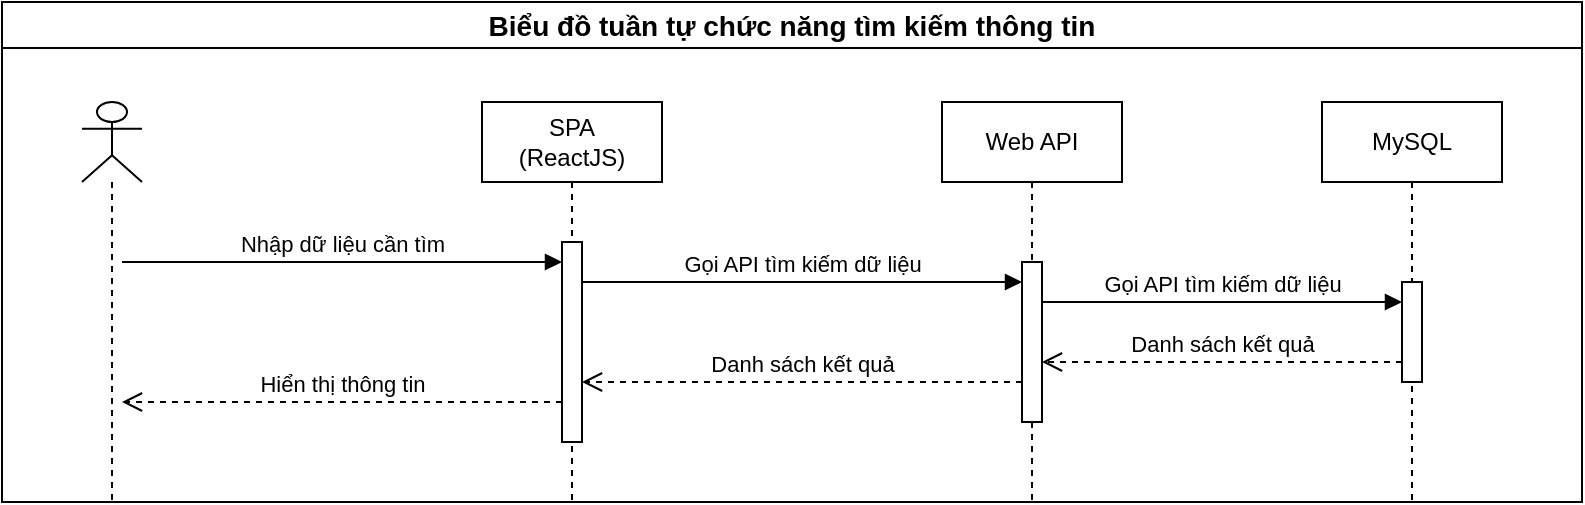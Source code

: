 <mxfile version="27.0.3">
  <diagram name="Page-1" id="KqU9gGnZR2WyMmD7t_Au">
    <mxGraphModel dx="1182" dy="662" grid="1" gridSize="10" guides="1" tooltips="1" connect="1" arrows="1" fold="1" page="1" pageScale="1" pageWidth="850" pageHeight="1100" math="0" shadow="0">
      <root>
        <mxCell id="0" />
        <mxCell id="1" parent="0" />
        <mxCell id="Db8lhAjHpGJ3QMkJQp8O-3" value="Biểu đồ tuần tự chức năng tìm kiếm thông tin" style="swimlane;whiteSpace=wrap;html=1;startSize=23;fontSize=14;" vertex="1" parent="1">
          <mxGeometry x="270" y="310" width="790" height="250" as="geometry" />
        </mxCell>
        <mxCell id="Db8lhAjHpGJ3QMkJQp8O-12" value="" style="shape=umlLifeline;perimeter=lifelinePerimeter;whiteSpace=wrap;html=1;container=1;dropTarget=0;collapsible=0;recursiveResize=0;outlineConnect=0;portConstraint=eastwest;newEdgeStyle={&quot;curved&quot;:0,&quot;rounded&quot;:0};participant=umlActor;" vertex="1" parent="Db8lhAjHpGJ3QMkJQp8O-3">
          <mxGeometry x="40" y="50" width="30" height="200" as="geometry" />
        </mxCell>
        <mxCell id="Db8lhAjHpGJ3QMkJQp8O-13" value="SPA&lt;br&gt;(ReactJS)" style="shape=umlLifeline;perimeter=lifelinePerimeter;whiteSpace=wrap;html=1;container=1;dropTarget=0;collapsible=0;recursiveResize=0;outlineConnect=0;portConstraint=eastwest;newEdgeStyle={&quot;curved&quot;:0,&quot;rounded&quot;:0};" vertex="1" parent="Db8lhAjHpGJ3QMkJQp8O-3">
          <mxGeometry x="240" y="50" width="90" height="200" as="geometry" />
        </mxCell>
        <mxCell id="Db8lhAjHpGJ3QMkJQp8O-16" value="" style="html=1;points=[[0,0,0,0,5],[0,1,0,0,-5],[1,0,0,0,5],[1,1,0,0,-5]];perimeter=orthogonalPerimeter;outlineConnect=0;targetShapes=umlLifeline;portConstraint=eastwest;newEdgeStyle={&quot;curved&quot;:0,&quot;rounded&quot;:0};" vertex="1" parent="Db8lhAjHpGJ3QMkJQp8O-13">
          <mxGeometry x="40" y="70" width="10" height="100" as="geometry" />
        </mxCell>
        <mxCell id="Db8lhAjHpGJ3QMkJQp8O-14" value="Web API" style="shape=umlLifeline;perimeter=lifelinePerimeter;whiteSpace=wrap;html=1;container=1;dropTarget=0;collapsible=0;recursiveResize=0;outlineConnect=0;portConstraint=eastwest;newEdgeStyle={&quot;curved&quot;:0,&quot;rounded&quot;:0};" vertex="1" parent="Db8lhAjHpGJ3QMkJQp8O-3">
          <mxGeometry x="470" y="50" width="90" height="200" as="geometry" />
        </mxCell>
        <mxCell id="Db8lhAjHpGJ3QMkJQp8O-21" value="&lt;span style=&quot;color: rgba(0, 0, 0, 0); font-family: monospace; font-size: 0px; text-align: start;&quot;&gt;%3CmxGraphModel%3E%3Croot%3E%3CmxCell%20id%3D%220%22%2F%3E%3CmxCell%20id%3D%221%22%20parent%3D%220%22%2F%3E%3CmxCell%20id%3D%222%22%20value%3D%22G%E1%BB%8Di%20API%20t%C3%ACm%20ki%E1%BA%BFm%20d%E1%BB%AF%20li%E1%BB%87u%22%20style%3D%22html%3D1%3BverticalAlign%3Dbottom%3BendArrow%3Dblock%3Bcurved%3D0%3Brounded%3D0%3B%22%20edge%3D%221%22%20parent%3D%221%22%3E%3CmxGeometry%20width%3D%2280%22%20relative%3D%221%22%20as%3D%22geometry%22%3E%3CmxPoint%20x%3D%22360%22%20y%3D%22730%22%20as%3D%22sourcePoint%22%2F%3E%3CmxPoint%20x%3D%22580%22%20y%3D%22730%22%20as%3D%22targetPoint%22%2F%3E%3C%2FmxGeometry%3E%3C%2FmxCell%3E%3C%2Froot%3E%3C%2FmxGraphModel%3E&lt;/span&gt;" style="html=1;points=[[0,0,0,0,5],[0,1,0,0,-5],[1,0,0,0,5],[1,1,0,0,-5]];perimeter=orthogonalPerimeter;outlineConnect=0;targetShapes=umlLifeline;portConstraint=eastwest;newEdgeStyle={&quot;curved&quot;:0,&quot;rounded&quot;:0};" vertex="1" parent="Db8lhAjHpGJ3QMkJQp8O-14">
          <mxGeometry x="40" y="80" width="10" height="80" as="geometry" />
        </mxCell>
        <mxCell id="Db8lhAjHpGJ3QMkJQp8O-15" value="MySQL" style="shape=umlLifeline;perimeter=lifelinePerimeter;whiteSpace=wrap;html=1;container=1;dropTarget=0;collapsible=0;recursiveResize=0;outlineConnect=0;portConstraint=eastwest;newEdgeStyle={&quot;curved&quot;:0,&quot;rounded&quot;:0};" vertex="1" parent="Db8lhAjHpGJ3QMkJQp8O-3">
          <mxGeometry x="660" y="50" width="90" height="200" as="geometry" />
        </mxCell>
        <mxCell id="Db8lhAjHpGJ3QMkJQp8O-25" value="" style="html=1;points=[[0,0,0,0,5],[0,1,0,0,-5],[1,0,0,0,5],[1,1,0,0,-5]];perimeter=orthogonalPerimeter;outlineConnect=0;targetShapes=umlLifeline;portConstraint=eastwest;newEdgeStyle={&quot;curved&quot;:0,&quot;rounded&quot;:0};" vertex="1" parent="Db8lhAjHpGJ3QMkJQp8O-15">
          <mxGeometry x="40" y="90" width="10" height="50" as="geometry" />
        </mxCell>
        <mxCell id="Db8lhAjHpGJ3QMkJQp8O-19" value="Nhập dữ liệu cần tìm" style="html=1;verticalAlign=bottom;endArrow=block;curved=0;rounded=0;" edge="1" parent="Db8lhAjHpGJ3QMkJQp8O-3">
          <mxGeometry width="80" relative="1" as="geometry">
            <mxPoint x="60" y="130" as="sourcePoint" />
            <mxPoint x="280" y="130" as="targetPoint" />
          </mxGeometry>
        </mxCell>
        <mxCell id="Db8lhAjHpGJ3QMkJQp8O-20" value="Gọi API tìm kiếm dữ liệu" style="html=1;verticalAlign=bottom;endArrow=block;curved=0;rounded=0;" edge="1" parent="Db8lhAjHpGJ3QMkJQp8O-3">
          <mxGeometry width="80" relative="1" as="geometry">
            <mxPoint x="290" y="140" as="sourcePoint" />
            <mxPoint x="510" y="140" as="targetPoint" />
          </mxGeometry>
        </mxCell>
        <mxCell id="Db8lhAjHpGJ3QMkJQp8O-22" value="Gọi API tìm kiếm dữ liệu" style="html=1;verticalAlign=bottom;endArrow=block;curved=0;rounded=0;" edge="1" parent="Db8lhAjHpGJ3QMkJQp8O-3" target="Db8lhAjHpGJ3QMkJQp8O-25">
          <mxGeometry width="80" relative="1" as="geometry">
            <mxPoint x="520" y="150" as="sourcePoint" />
            <mxPoint x="680" y="150" as="targetPoint" />
          </mxGeometry>
        </mxCell>
        <mxCell id="Db8lhAjHpGJ3QMkJQp8O-27" value="Danh sách kết quả" style="html=1;verticalAlign=bottom;endArrow=open;dashed=1;endSize=8;curved=0;rounded=0;" edge="1" parent="Db8lhAjHpGJ3QMkJQp8O-3">
          <mxGeometry relative="1" as="geometry">
            <mxPoint x="700" y="180" as="sourcePoint" />
            <mxPoint x="520" y="180" as="targetPoint" />
          </mxGeometry>
        </mxCell>
        <mxCell id="Db8lhAjHpGJ3QMkJQp8O-28" value="Danh sách kết quả" style="html=1;verticalAlign=bottom;endArrow=open;dashed=1;endSize=8;curved=0;rounded=0;" edge="1" parent="Db8lhAjHpGJ3QMkJQp8O-3">
          <mxGeometry relative="1" as="geometry">
            <mxPoint x="510" y="190" as="sourcePoint" />
            <mxPoint x="290" y="190" as="targetPoint" />
          </mxGeometry>
        </mxCell>
        <mxCell id="Db8lhAjHpGJ3QMkJQp8O-29" value="Hiển thị thông tin" style="html=1;verticalAlign=bottom;endArrow=open;dashed=1;endSize=8;curved=0;rounded=0;" edge="1" parent="Db8lhAjHpGJ3QMkJQp8O-3">
          <mxGeometry relative="1" as="geometry">
            <mxPoint x="280" y="200" as="sourcePoint" />
            <mxPoint x="60" y="200" as="targetPoint" />
          </mxGeometry>
        </mxCell>
      </root>
    </mxGraphModel>
  </diagram>
</mxfile>
